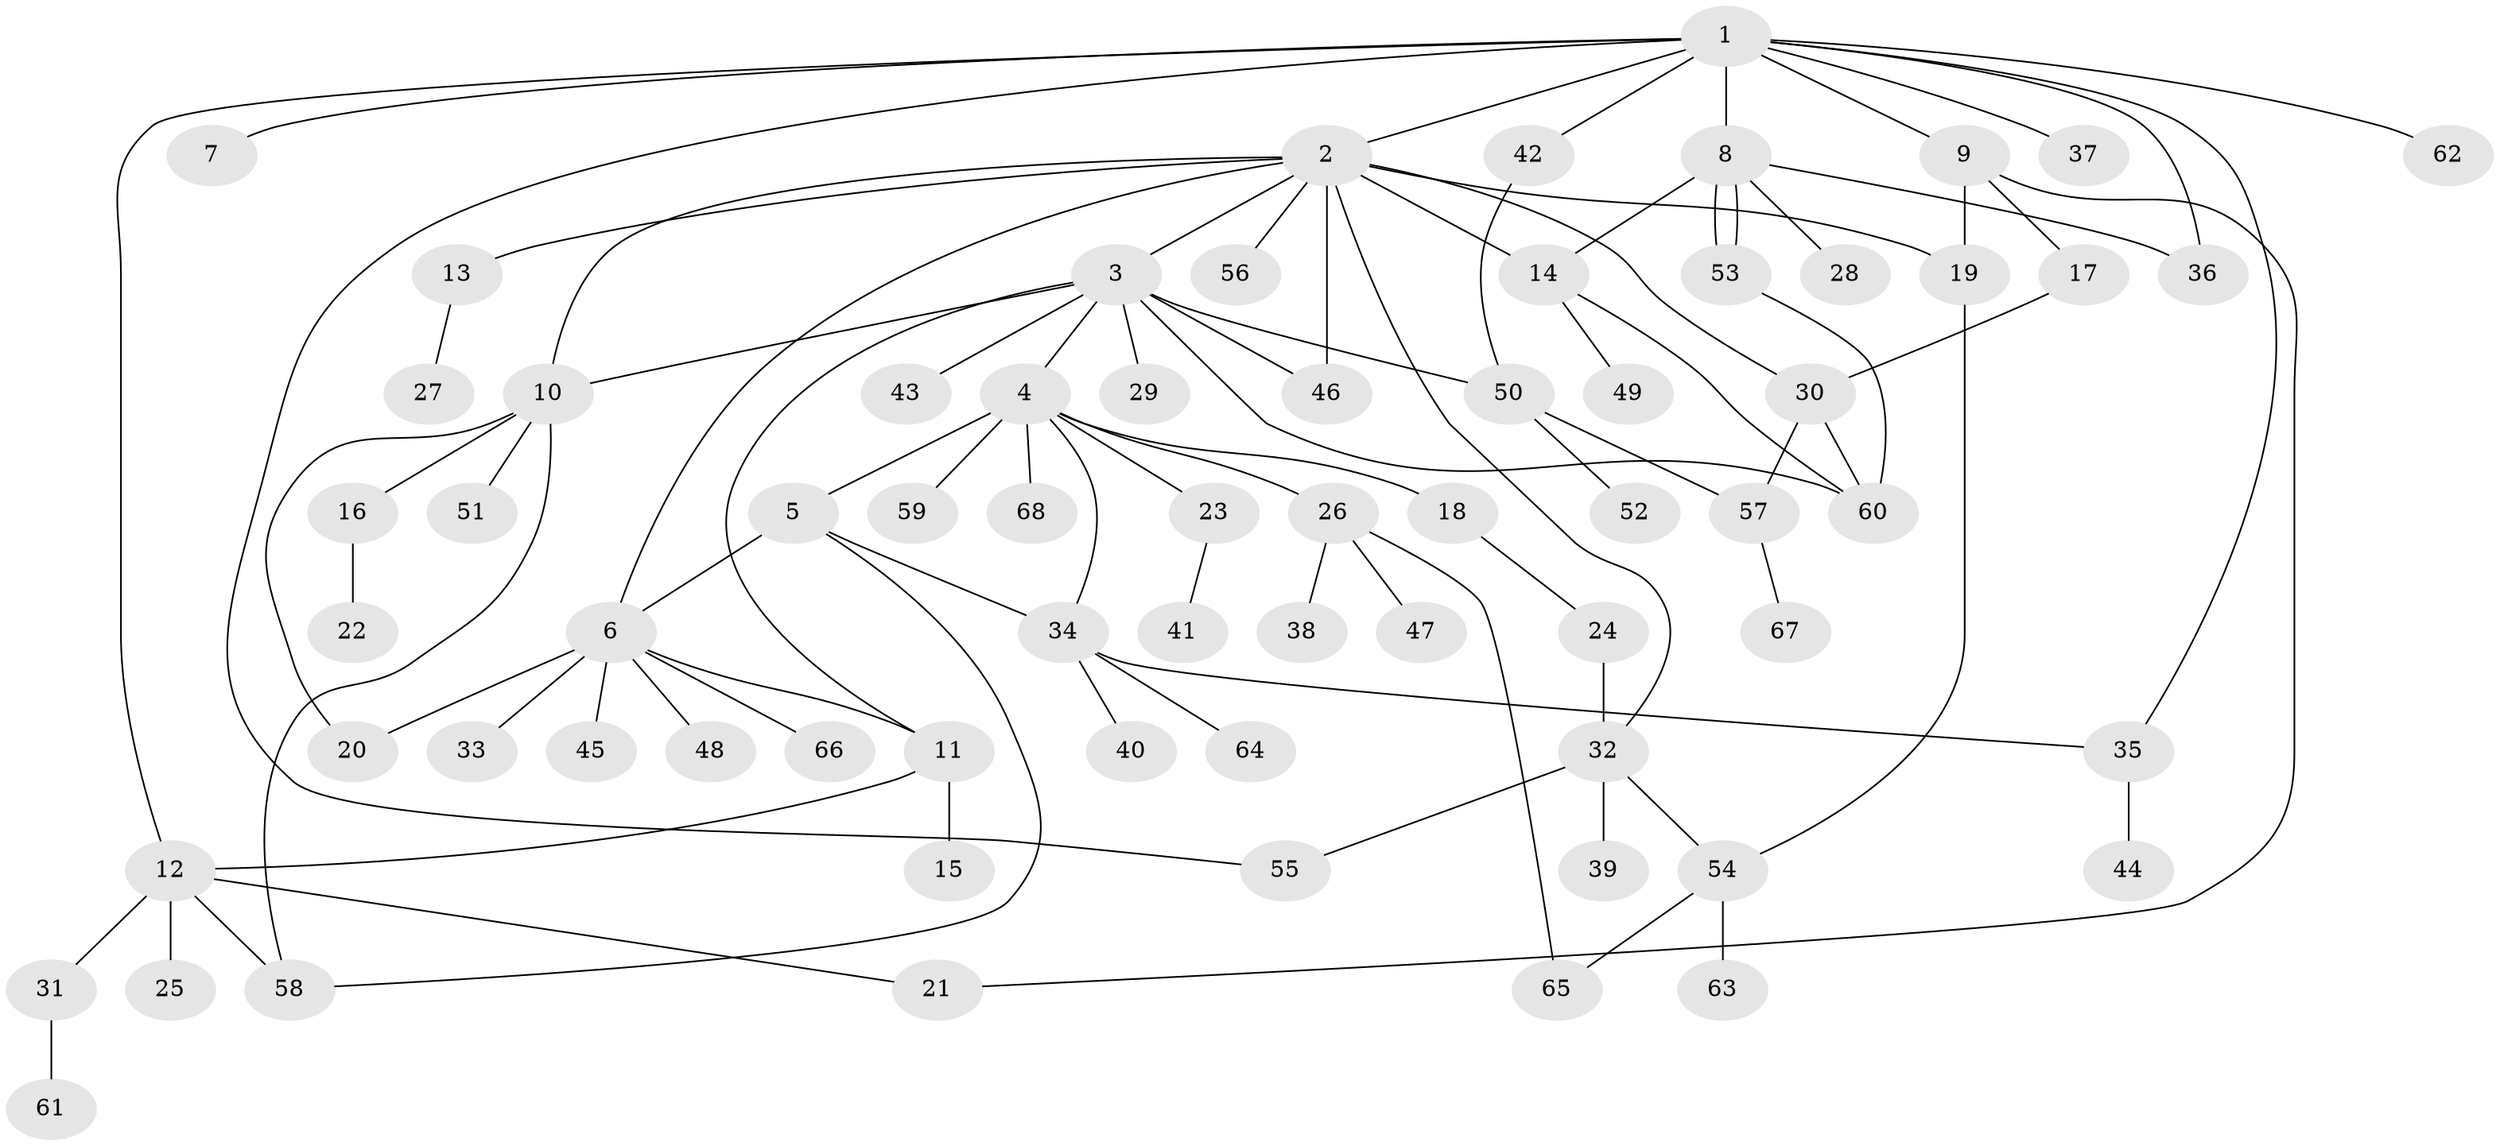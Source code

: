 // Generated by graph-tools (version 1.1) at 2025/11/02/27/25 16:11:14]
// undirected, 68 vertices, 92 edges
graph export_dot {
graph [start="1"]
  node [color=gray90,style=filled];
  1;
  2;
  3;
  4;
  5;
  6;
  7;
  8;
  9;
  10;
  11;
  12;
  13;
  14;
  15;
  16;
  17;
  18;
  19;
  20;
  21;
  22;
  23;
  24;
  25;
  26;
  27;
  28;
  29;
  30;
  31;
  32;
  33;
  34;
  35;
  36;
  37;
  38;
  39;
  40;
  41;
  42;
  43;
  44;
  45;
  46;
  47;
  48;
  49;
  50;
  51;
  52;
  53;
  54;
  55;
  56;
  57;
  58;
  59;
  60;
  61;
  62;
  63;
  64;
  65;
  66;
  67;
  68;
  1 -- 2;
  1 -- 7;
  1 -- 8;
  1 -- 9;
  1 -- 12;
  1 -- 35;
  1 -- 36;
  1 -- 37;
  1 -- 42;
  1 -- 55;
  1 -- 62;
  2 -- 3;
  2 -- 6;
  2 -- 10;
  2 -- 13;
  2 -- 14;
  2 -- 19;
  2 -- 30;
  2 -- 32;
  2 -- 46;
  2 -- 56;
  3 -- 4;
  3 -- 10;
  3 -- 11;
  3 -- 29;
  3 -- 43;
  3 -- 46;
  3 -- 50;
  3 -- 60;
  4 -- 5;
  4 -- 18;
  4 -- 23;
  4 -- 26;
  4 -- 34;
  4 -- 59;
  4 -- 68;
  5 -- 6;
  5 -- 34;
  5 -- 58;
  6 -- 11;
  6 -- 20;
  6 -- 33;
  6 -- 45;
  6 -- 48;
  6 -- 66;
  8 -- 14;
  8 -- 28;
  8 -- 36;
  8 -- 53;
  8 -- 53;
  9 -- 17;
  9 -- 19;
  9 -- 21;
  10 -- 16;
  10 -- 20;
  10 -- 51;
  10 -- 58;
  11 -- 12;
  11 -- 15;
  12 -- 21;
  12 -- 25;
  12 -- 31;
  12 -- 58;
  13 -- 27;
  14 -- 49;
  14 -- 60;
  16 -- 22;
  17 -- 30;
  18 -- 24;
  19 -- 54;
  23 -- 41;
  24 -- 32;
  26 -- 38;
  26 -- 47;
  26 -- 65;
  30 -- 57;
  30 -- 60;
  31 -- 61;
  32 -- 39;
  32 -- 54;
  32 -- 55;
  34 -- 35;
  34 -- 40;
  34 -- 64;
  35 -- 44;
  42 -- 50;
  50 -- 52;
  50 -- 57;
  53 -- 60;
  54 -- 63;
  54 -- 65;
  57 -- 67;
}
